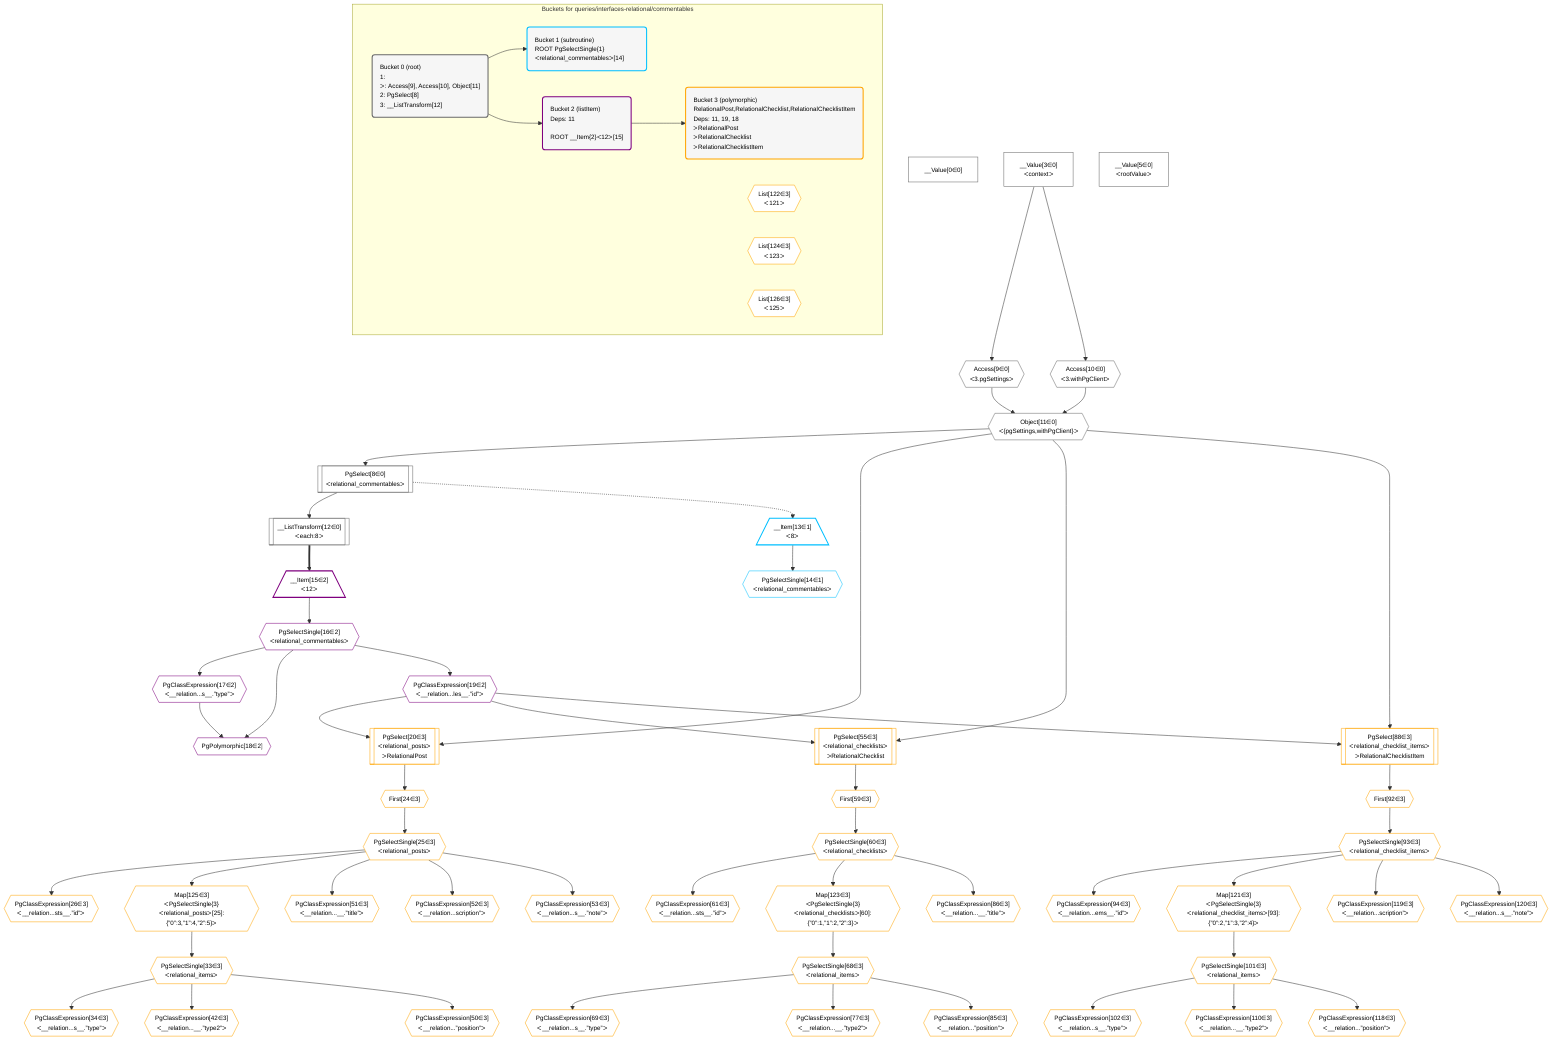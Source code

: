 %%{init: {'themeVariables': { 'fontSize': '12px'}}}%%
graph TD
    classDef path fill:#eee,stroke:#000,color:#000
    classDef plan fill:#fff,stroke-width:1px,color:#000
    classDef itemplan fill:#fff,stroke-width:2px,color:#000
    classDef unbatchedplan fill:#dff,stroke-width:1px,color:#000
    classDef sideeffectplan fill:#fcc,stroke-width:2px,color:#000
    classDef bucket fill:#f6f6f6,color:#000,stroke-width:2px,text-align:left


    %% define steps
    __Value0["__Value[0∈0]"]:::plan
    __Value3["__Value[3∈0]<br />ᐸcontextᐳ"]:::plan
    __Value5["__Value[5∈0]<br />ᐸrootValueᐳ"]:::plan
    Access9{{"Access[9∈0]<br />ᐸ3.pgSettingsᐳ"}}:::plan
    Access10{{"Access[10∈0]<br />ᐸ3.withPgClientᐳ"}}:::plan
    Object11{{"Object[11∈0]<br />ᐸ{pgSettings,withPgClient}ᐳ"}}:::plan
    PgSelect8[["PgSelect[8∈0]<br />ᐸrelational_commentablesᐳ"]]:::plan
    __ListTransform12[["__ListTransform[12∈0]<br />ᐸeach:8ᐳ"]]:::plan
    __Item13[/"__Item[13∈1]<br />ᐸ8ᐳ"\]:::itemplan
    PgSelectSingle14{{"PgSelectSingle[14∈1]<br />ᐸrelational_commentablesᐳ"}}:::plan
    __Item15[/"__Item[15∈2]<br />ᐸ12ᐳ"\]:::itemplan
    PgSelectSingle16{{"PgSelectSingle[16∈2]<br />ᐸrelational_commentablesᐳ"}}:::plan
    PgClassExpression17{{"PgClassExpression[17∈2]<br />ᐸ__relation...s__.”type”ᐳ"}}:::plan
    PgPolymorphic18{{"PgPolymorphic[18∈2]"}}:::plan
    PgClassExpression19{{"PgClassExpression[19∈2]<br />ᐸ__relation...les__.”id”ᐳ"}}:::plan
    PgSelect20[["PgSelect[20∈3]<br />ᐸrelational_postsᐳ<br />ᐳRelationalPost"]]:::plan
    First24{{"First[24∈3]"}}:::plan
    PgSelectSingle25{{"PgSelectSingle[25∈3]<br />ᐸrelational_postsᐳ"}}:::plan
    PgClassExpression26{{"PgClassExpression[26∈3]<br />ᐸ__relation...sts__.”id”ᐳ"}}:::plan
    Map125{{"Map[125∈3]<br />ᐸPgSelectSingle{3}ᐸrelational_postsᐳ[25]:{”0”:3,”1”:4,”2”:5}ᐳ"}}:::plan
    PgSelectSingle33{{"PgSelectSingle[33∈3]<br />ᐸrelational_itemsᐳ"}}:::plan
    PgClassExpression34{{"PgClassExpression[34∈3]<br />ᐸ__relation...s__.”type”ᐳ"}}:::plan
    PgClassExpression42{{"PgClassExpression[42∈3]<br />ᐸ__relation...__.”type2”ᐳ"}}:::plan
    PgClassExpression50{{"PgClassExpression[50∈3]<br />ᐸ__relation...”position”ᐳ"}}:::plan
    PgClassExpression51{{"PgClassExpression[51∈3]<br />ᐸ__relation...__.”title”ᐳ"}}:::plan
    PgClassExpression52{{"PgClassExpression[52∈3]<br />ᐸ__relation...scription”ᐳ"}}:::plan
    PgClassExpression53{{"PgClassExpression[53∈3]<br />ᐸ__relation...s__.”note”ᐳ"}}:::plan
    PgSelect55[["PgSelect[55∈3]<br />ᐸrelational_checklistsᐳ<br />ᐳRelationalChecklist"]]:::plan
    First59{{"First[59∈3]"}}:::plan
    PgSelectSingle60{{"PgSelectSingle[60∈3]<br />ᐸrelational_checklistsᐳ"}}:::plan
    PgClassExpression61{{"PgClassExpression[61∈3]<br />ᐸ__relation...sts__.”id”ᐳ"}}:::plan
    Map123{{"Map[123∈3]<br />ᐸPgSelectSingle{3}ᐸrelational_checklistsᐳ[60]:{”0”:1,”1”:2,”2”:3}ᐳ"}}:::plan
    PgSelectSingle68{{"PgSelectSingle[68∈3]<br />ᐸrelational_itemsᐳ"}}:::plan
    PgClassExpression69{{"PgClassExpression[69∈3]<br />ᐸ__relation...s__.”type”ᐳ"}}:::plan
    PgClassExpression77{{"PgClassExpression[77∈3]<br />ᐸ__relation...__.”type2”ᐳ"}}:::plan
    PgClassExpression85{{"PgClassExpression[85∈3]<br />ᐸ__relation...”position”ᐳ"}}:::plan
    PgClassExpression86{{"PgClassExpression[86∈3]<br />ᐸ__relation...__.”title”ᐳ"}}:::plan
    PgSelect88[["PgSelect[88∈3]<br />ᐸrelational_checklist_itemsᐳ<br />ᐳRelationalChecklistItem"]]:::plan
    First92{{"First[92∈3]"}}:::plan
    PgSelectSingle93{{"PgSelectSingle[93∈3]<br />ᐸrelational_checklist_itemsᐳ"}}:::plan
    PgClassExpression94{{"PgClassExpression[94∈3]<br />ᐸ__relation...ems__.”id”ᐳ"}}:::plan
    Map121{{"Map[121∈3]<br />ᐸPgSelectSingle{3}ᐸrelational_checklist_itemsᐳ[93]:{”0”:2,”1”:3,”2”:4}ᐳ"}}:::plan
    PgSelectSingle101{{"PgSelectSingle[101∈3]<br />ᐸrelational_itemsᐳ"}}:::plan
    PgClassExpression102{{"PgClassExpression[102∈3]<br />ᐸ__relation...s__.”type”ᐳ"}}:::plan
    PgClassExpression110{{"PgClassExpression[110∈3]<br />ᐸ__relation...__.”type2”ᐳ"}}:::plan
    PgClassExpression118{{"PgClassExpression[118∈3]<br />ᐸ__relation...”position”ᐳ"}}:::plan
    PgClassExpression119{{"PgClassExpression[119∈3]<br />ᐸ__relation...scription”ᐳ"}}:::plan
    PgClassExpression120{{"PgClassExpression[120∈3]<br />ᐸ__relation...s__.”note”ᐳ"}}:::plan

    %% plan dependencies
    __Value3 --> Access9
    __Value3 --> Access10
    Access9 & Access10 --> Object11
    Object11 --> PgSelect8
    PgSelect8 --> __ListTransform12
    PgSelect8 -.-> __Item13
    __Item13 --> PgSelectSingle14
    __ListTransform12 ==> __Item15
    __Item15 --> PgSelectSingle16
    PgSelectSingle16 --> PgClassExpression17
    PgSelectSingle16 & PgClassExpression17 --> PgPolymorphic18
    PgSelectSingle16 --> PgClassExpression19
    Object11 & PgClassExpression19 --> PgSelect20
    PgSelect20 --> First24
    First24 --> PgSelectSingle25
    PgSelectSingle25 --> PgClassExpression26
    PgSelectSingle25 --> Map125
    Map125 --> PgSelectSingle33
    PgSelectSingle33 --> PgClassExpression34
    PgSelectSingle33 --> PgClassExpression42
    PgSelectSingle33 --> PgClassExpression50
    PgSelectSingle25 --> PgClassExpression51
    PgSelectSingle25 --> PgClassExpression52
    PgSelectSingle25 --> PgClassExpression53
    Object11 & PgClassExpression19 --> PgSelect55
    PgSelect55 --> First59
    First59 --> PgSelectSingle60
    PgSelectSingle60 --> PgClassExpression61
    PgSelectSingle60 --> Map123
    Map123 --> PgSelectSingle68
    PgSelectSingle68 --> PgClassExpression69
    PgSelectSingle68 --> PgClassExpression77
    PgSelectSingle68 --> PgClassExpression85
    PgSelectSingle60 --> PgClassExpression86
    Object11 & PgClassExpression19 --> PgSelect88
    PgSelect88 --> First92
    First92 --> PgSelectSingle93
    PgSelectSingle93 --> PgClassExpression94
    PgSelectSingle93 --> Map121
    Map121 --> PgSelectSingle101
    PgSelectSingle101 --> PgClassExpression102
    PgSelectSingle101 --> PgClassExpression110
    PgSelectSingle101 --> PgClassExpression118
    PgSelectSingle93 --> PgClassExpression119
    PgSelectSingle93 --> PgClassExpression120

    subgraph "Buckets for queries/interfaces-relational/commentables"
    Bucket0("Bucket 0 (root)<br />1: <br />ᐳ: Access[9], Access[10], Object[11]<br />2: PgSelect[8]<br />3: __ListTransform[12]"):::bucket
    classDef bucket0 stroke:#696969
    class Bucket0,__Value0,__Value3,__Value5,PgSelect8,Access9,Access10,Object11,__ListTransform12 bucket0
    Bucket1("Bucket 1 (subroutine)<br />ROOT PgSelectSingle{1}ᐸrelational_commentablesᐳ[14]"):::bucket
    classDef bucket1 stroke:#00bfff
    class Bucket1,__Item13,PgSelectSingle14 bucket1
    Bucket2("Bucket 2 (listItem)<br />Deps: 11<br /><br />ROOT __Item{2}ᐸ12ᐳ[15]"):::bucket
    classDef bucket2 stroke:#7f007f
    class Bucket2,__Item15,PgSelectSingle16,PgClassExpression17,PgPolymorphic18,PgClassExpression19 bucket2
    Bucket3("Bucket 3 (polymorphic)<br />RelationalPost,RelationalChecklist,RelationalChecklistItem<br />Deps: 11, 19, 18<br />ᐳRelationalPost<br />ᐳRelationalChecklist<br />ᐳRelationalChecklistItem"):::bucket
    classDef bucket3 stroke:#ffa500
    List122{{"List[122∈3]<br />ᐸ121ᐳ"}}:::plan
    List124{{"List[124∈3]<br />ᐸ123ᐳ"}}:::plan
    List126{{"List[126∈3]<br />ᐸ125ᐳ"}}:::plan
    class Bucket3,PgSelect20,First24,PgSelectSingle25,PgClassExpression26,PgSelectSingle33,PgClassExpression34,PgClassExpression42,PgClassExpression50,PgClassExpression51,PgClassExpression52,PgClassExpression53,PgSelect55,First59,PgSelectSingle60,PgClassExpression61,PgSelectSingle68,PgClassExpression69,PgClassExpression77,PgClassExpression85,PgClassExpression86,PgSelect88,First92,PgSelectSingle93,PgClassExpression94,PgSelectSingle101,PgClassExpression102,PgClassExpression110,PgClassExpression118,PgClassExpression119,PgClassExpression120,Map121,List122,Map123,List124,Map125,List126 bucket3
    Bucket0 --> Bucket1 & Bucket2
    Bucket2 --> Bucket3
    end